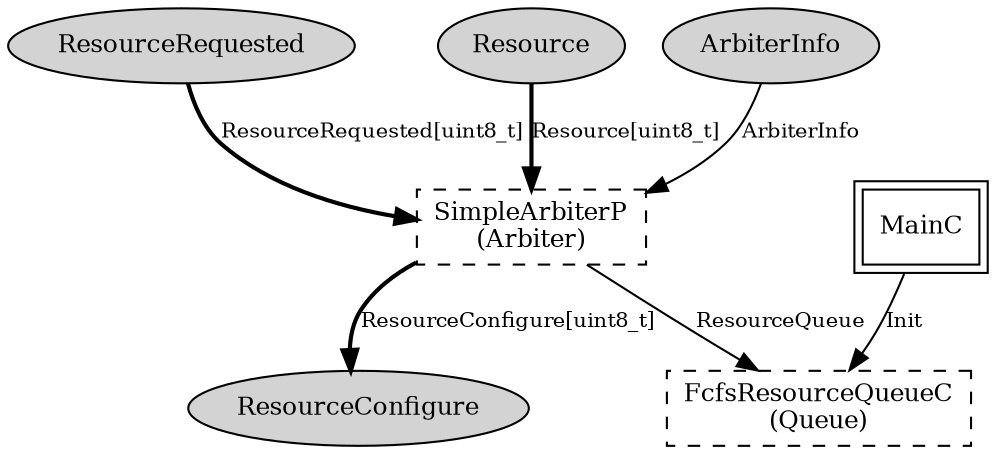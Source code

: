 digraph "tos.system.SimpleFcfsArbiterC" {
  n0x40b02a68 [shape=ellipse, style=filled, label="ResourceRequested", fontsize=12];
  "SimpleFcfsArbiterC.Arbiter" [fontsize=12, shape=box, style=dashed, label="SimpleArbiterP\n(Arbiter)", URL="../chtml/tos.system.SimpleArbiterP.html"];
  n0x40ae2ee0 [shape=ellipse, style=filled, label="Resource", fontsize=12];
  "SimpleFcfsArbiterC.Arbiter" [fontsize=12, shape=box, style=dashed, label="SimpleArbiterP\n(Arbiter)", URL="../chtml/tos.system.SimpleArbiterP.html"];
  n0x40b04e00 [shape=ellipse, style=filled, label="ArbiterInfo", fontsize=12];
  "SimpleFcfsArbiterC.Arbiter" [fontsize=12, shape=box, style=dashed, label="SimpleArbiterP\n(Arbiter)", URL="../chtml/tos.system.SimpleArbiterP.html"];
  "MainC" [fontsize=12, shape=box,peripheries=2, URL="../chtml/tos.system.MainC.html"];
  "SimpleFcfsArbiterC.Queue" [fontsize=12, shape=box, style=dashed, label="FcfsResourceQueueC\n(Queue)", URL="../chtml/tos.system.FcfsResourceQueueC.html"];
  "SimpleFcfsArbiterC.Arbiter" [fontsize=12, shape=box, style=dashed, label="SimpleArbiterP\n(Arbiter)", URL="../chtml/tos.system.SimpleArbiterP.html"];
  n0x40afe530 [shape=ellipse, style=filled, label="ResourceConfigure", fontsize=12];
  "SimpleFcfsArbiterC.Arbiter" [fontsize=12, shape=box, style=dashed, label="SimpleArbiterP\n(Arbiter)", URL="../chtml/tos.system.SimpleArbiterP.html"];
  "SimpleFcfsArbiterC.Queue" [fontsize=12, shape=box, style=dashed, label="FcfsResourceQueueC\n(Queue)", URL="../chtml/tos.system.FcfsResourceQueueC.html"];
  "n0x40b02a68" -> "SimpleFcfsArbiterC.Arbiter" [label="ResourceRequested[uint8_t]", style=bold, URL="../ihtml/tos.interfaces.ResourceRequested.html", fontsize=10];
  "n0x40ae2ee0" -> "SimpleFcfsArbiterC.Arbiter" [label="Resource[uint8_t]", style=bold, URL="../ihtml/tos.interfaces.Resource.html", fontsize=10];
  "n0x40b04e00" -> "SimpleFcfsArbiterC.Arbiter" [label="ArbiterInfo", URL="../ihtml/tos.interfaces.ArbiterInfo.html", fontsize=10];
  "MainC" -> "SimpleFcfsArbiterC.Queue" [label="Init", URL="../ihtml/tos.interfaces.Init.html", fontsize=10];
  "SimpleFcfsArbiterC.Arbiter" -> "n0x40afe530" [label="ResourceConfigure[uint8_t]", style=bold, URL="../ihtml/tos.interfaces.ResourceConfigure.html", fontsize=10];
  "SimpleFcfsArbiterC.Arbiter" -> "SimpleFcfsArbiterC.Queue" [label="ResourceQueue", URL="../ihtml/tos.interfaces.ResourceQueue.html", fontsize=10];
}
